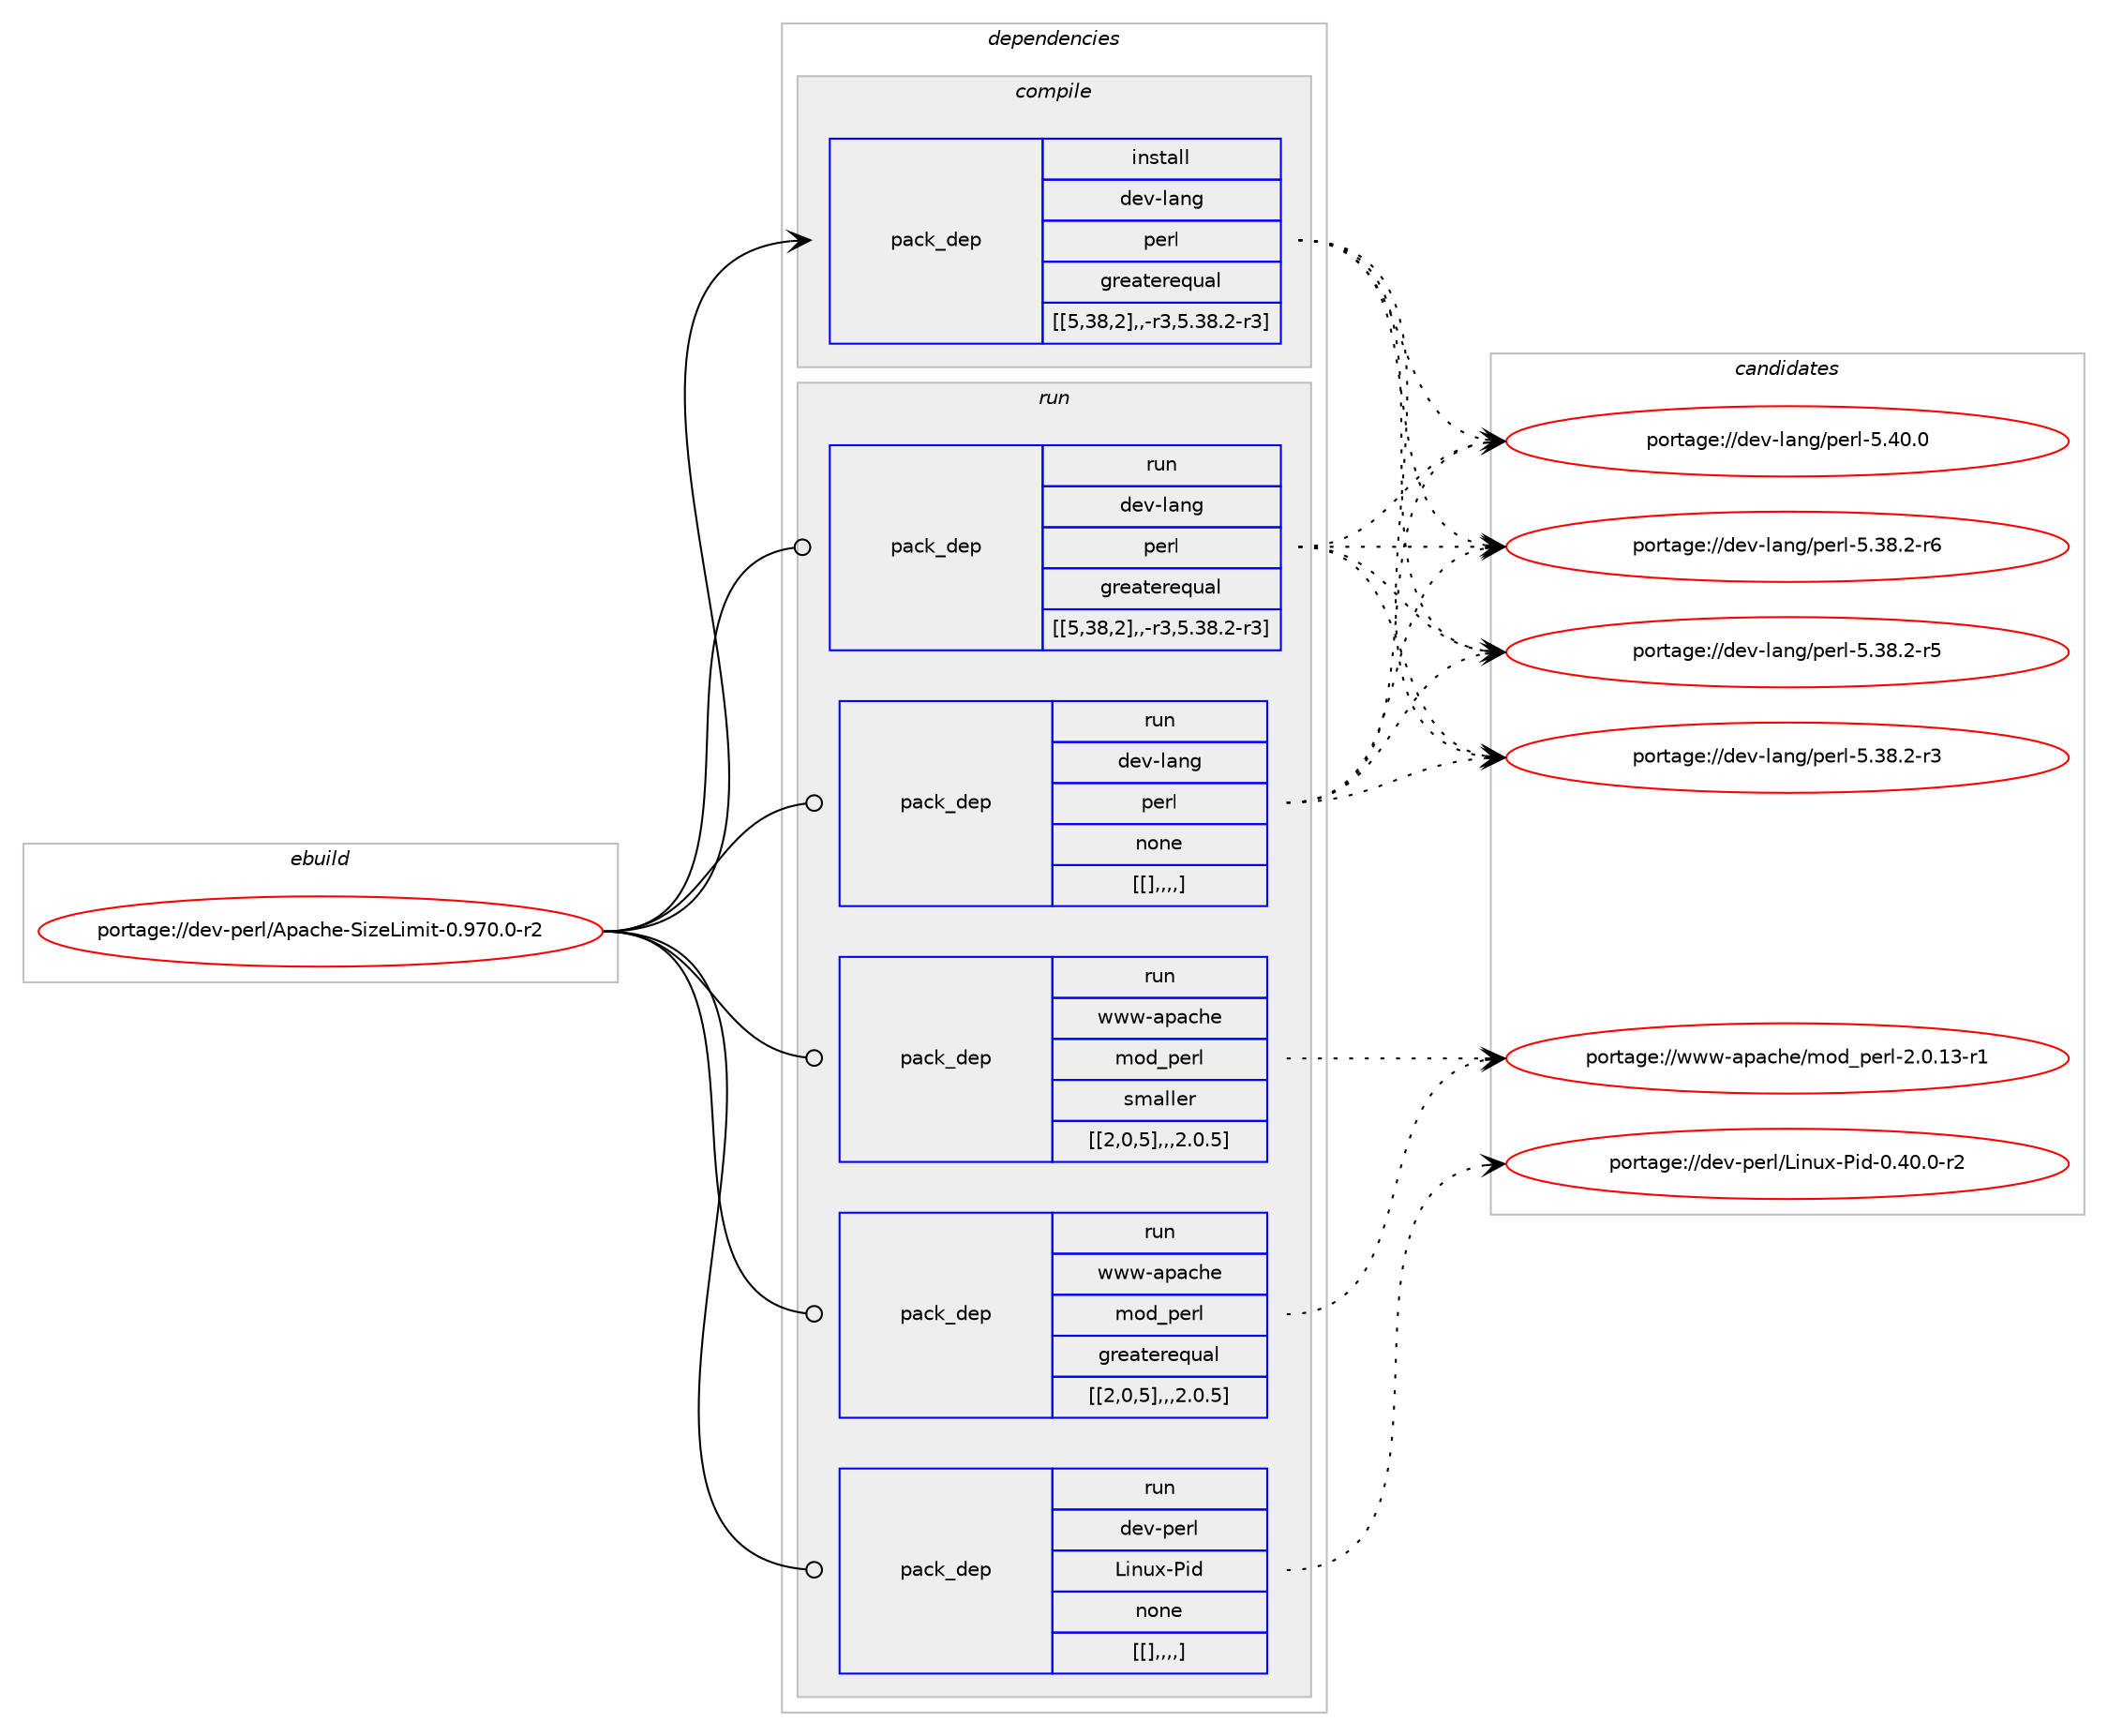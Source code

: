 digraph prolog {

# *************
# Graph options
# *************

newrank=true;
concentrate=true;
compound=true;
graph [rankdir=LR,fontname=Helvetica,fontsize=10,ranksep=1.5];#, ranksep=2.5, nodesep=0.2];
edge  [arrowhead=vee];
node  [fontname=Helvetica,fontsize=10];

# **********
# The ebuild
# **********

subgraph cluster_leftcol {
color=gray;
label=<<i>ebuild</i>>;
id [label="portage://dev-perl/Apache-SizeLimit-0.970.0-r2", color=red, width=4, href="../dev-perl/Apache-SizeLimit-0.970.0-r2.svg"];
}

# ****************
# The dependencies
# ****************

subgraph cluster_midcol {
color=gray;
label=<<i>dependencies</i>>;
subgraph cluster_compile {
fillcolor="#eeeeee";
style=filled;
label=<<i>compile</i>>;
subgraph pack95238 {
dependency126725 [label=<<TABLE BORDER="0" CELLBORDER="1" CELLSPACING="0" CELLPADDING="4" WIDTH="220"><TR><TD ROWSPAN="6" CELLPADDING="30">pack_dep</TD></TR><TR><TD WIDTH="110">install</TD></TR><TR><TD>dev-lang</TD></TR><TR><TD>perl</TD></TR><TR><TD>greaterequal</TD></TR><TR><TD>[[5,38,2],,-r3,5.38.2-r3]</TD></TR></TABLE>>, shape=none, color=blue];
}
id:e -> dependency126725:w [weight=20,style="solid",arrowhead="vee"];
}
subgraph cluster_compileandrun {
fillcolor="#eeeeee";
style=filled;
label=<<i>compile and run</i>>;
}
subgraph cluster_run {
fillcolor="#eeeeee";
style=filled;
label=<<i>run</i>>;
subgraph pack95239 {
dependency126726 [label=<<TABLE BORDER="0" CELLBORDER="1" CELLSPACING="0" CELLPADDING="4" WIDTH="220"><TR><TD ROWSPAN="6" CELLPADDING="30">pack_dep</TD></TR><TR><TD WIDTH="110">run</TD></TR><TR><TD>dev-lang</TD></TR><TR><TD>perl</TD></TR><TR><TD>greaterequal</TD></TR><TR><TD>[[5,38,2],,-r3,5.38.2-r3]</TD></TR></TABLE>>, shape=none, color=blue];
}
id:e -> dependency126726:w [weight=20,style="solid",arrowhead="odot"];
subgraph pack95240 {
dependency126727 [label=<<TABLE BORDER="0" CELLBORDER="1" CELLSPACING="0" CELLPADDING="4" WIDTH="220"><TR><TD ROWSPAN="6" CELLPADDING="30">pack_dep</TD></TR><TR><TD WIDTH="110">run</TD></TR><TR><TD>dev-lang</TD></TR><TR><TD>perl</TD></TR><TR><TD>none</TD></TR><TR><TD>[[],,,,]</TD></TR></TABLE>>, shape=none, color=blue];
}
id:e -> dependency126727:w [weight=20,style="solid",arrowhead="odot"];
subgraph pack95241 {
dependency126728 [label=<<TABLE BORDER="0" CELLBORDER="1" CELLSPACING="0" CELLPADDING="4" WIDTH="220"><TR><TD ROWSPAN="6" CELLPADDING="30">pack_dep</TD></TR><TR><TD WIDTH="110">run</TD></TR><TR><TD>dev-perl</TD></TR><TR><TD>Linux-Pid</TD></TR><TR><TD>none</TD></TR><TR><TD>[[],,,,]</TD></TR></TABLE>>, shape=none, color=blue];
}
id:e -> dependency126728:w [weight=20,style="solid",arrowhead="odot"];
subgraph pack95242 {
dependency126729 [label=<<TABLE BORDER="0" CELLBORDER="1" CELLSPACING="0" CELLPADDING="4" WIDTH="220"><TR><TD ROWSPAN="6" CELLPADDING="30">pack_dep</TD></TR><TR><TD WIDTH="110">run</TD></TR><TR><TD>www-apache</TD></TR><TR><TD>mod_perl</TD></TR><TR><TD>greaterequal</TD></TR><TR><TD>[[2,0,5],,,2.0.5]</TD></TR></TABLE>>, shape=none, color=blue];
}
id:e -> dependency126729:w [weight=20,style="solid",arrowhead="odot"];
subgraph pack95243 {
dependency126730 [label=<<TABLE BORDER="0" CELLBORDER="1" CELLSPACING="0" CELLPADDING="4" WIDTH="220"><TR><TD ROWSPAN="6" CELLPADDING="30">pack_dep</TD></TR><TR><TD WIDTH="110">run</TD></TR><TR><TD>www-apache</TD></TR><TR><TD>mod_perl</TD></TR><TR><TD>smaller</TD></TR><TR><TD>[[2,0,5],,,2.0.5]</TD></TR></TABLE>>, shape=none, color=blue];
}
id:e -> dependency126730:w [weight=20,style="solid",arrowhead="odot"];
}
}

# **************
# The candidates
# **************

subgraph cluster_choices {
rank=same;
color=gray;
label=<<i>candidates</i>>;

subgraph choice95238 {
color=black;
nodesep=1;
choice10010111845108971101034711210111410845534652484648 [label="portage://dev-lang/perl-5.40.0", color=red, width=4,href="../dev-lang/perl-5.40.0.svg"];
choice100101118451089711010347112101114108455346515646504511454 [label="portage://dev-lang/perl-5.38.2-r6", color=red, width=4,href="../dev-lang/perl-5.38.2-r6.svg"];
choice100101118451089711010347112101114108455346515646504511453 [label="portage://dev-lang/perl-5.38.2-r5", color=red, width=4,href="../dev-lang/perl-5.38.2-r5.svg"];
choice100101118451089711010347112101114108455346515646504511451 [label="portage://dev-lang/perl-5.38.2-r3", color=red, width=4,href="../dev-lang/perl-5.38.2-r3.svg"];
dependency126725:e -> choice10010111845108971101034711210111410845534652484648:w [style=dotted,weight="100"];
dependency126725:e -> choice100101118451089711010347112101114108455346515646504511454:w [style=dotted,weight="100"];
dependency126725:e -> choice100101118451089711010347112101114108455346515646504511453:w [style=dotted,weight="100"];
dependency126725:e -> choice100101118451089711010347112101114108455346515646504511451:w [style=dotted,weight="100"];
}
subgraph choice95239 {
color=black;
nodesep=1;
choice10010111845108971101034711210111410845534652484648 [label="portage://dev-lang/perl-5.40.0", color=red, width=4,href="../dev-lang/perl-5.40.0.svg"];
choice100101118451089711010347112101114108455346515646504511454 [label="portage://dev-lang/perl-5.38.2-r6", color=red, width=4,href="../dev-lang/perl-5.38.2-r6.svg"];
choice100101118451089711010347112101114108455346515646504511453 [label="portage://dev-lang/perl-5.38.2-r5", color=red, width=4,href="../dev-lang/perl-5.38.2-r5.svg"];
choice100101118451089711010347112101114108455346515646504511451 [label="portage://dev-lang/perl-5.38.2-r3", color=red, width=4,href="../dev-lang/perl-5.38.2-r3.svg"];
dependency126726:e -> choice10010111845108971101034711210111410845534652484648:w [style=dotted,weight="100"];
dependency126726:e -> choice100101118451089711010347112101114108455346515646504511454:w [style=dotted,weight="100"];
dependency126726:e -> choice100101118451089711010347112101114108455346515646504511453:w [style=dotted,weight="100"];
dependency126726:e -> choice100101118451089711010347112101114108455346515646504511451:w [style=dotted,weight="100"];
}
subgraph choice95240 {
color=black;
nodesep=1;
choice10010111845108971101034711210111410845534652484648 [label="portage://dev-lang/perl-5.40.0", color=red, width=4,href="../dev-lang/perl-5.40.0.svg"];
choice100101118451089711010347112101114108455346515646504511454 [label="portage://dev-lang/perl-5.38.2-r6", color=red, width=4,href="../dev-lang/perl-5.38.2-r6.svg"];
choice100101118451089711010347112101114108455346515646504511453 [label="portage://dev-lang/perl-5.38.2-r5", color=red, width=4,href="../dev-lang/perl-5.38.2-r5.svg"];
choice100101118451089711010347112101114108455346515646504511451 [label="portage://dev-lang/perl-5.38.2-r3", color=red, width=4,href="../dev-lang/perl-5.38.2-r3.svg"];
dependency126727:e -> choice10010111845108971101034711210111410845534652484648:w [style=dotted,weight="100"];
dependency126727:e -> choice100101118451089711010347112101114108455346515646504511454:w [style=dotted,weight="100"];
dependency126727:e -> choice100101118451089711010347112101114108455346515646504511453:w [style=dotted,weight="100"];
dependency126727:e -> choice100101118451089711010347112101114108455346515646504511451:w [style=dotted,weight="100"];
}
subgraph choice95241 {
color=black;
nodesep=1;
choice1001011184511210111410847761051101171204580105100454846524846484511450 [label="portage://dev-perl/Linux-Pid-0.40.0-r2", color=red, width=4,href="../dev-perl/Linux-Pid-0.40.0-r2.svg"];
dependency126728:e -> choice1001011184511210111410847761051101171204580105100454846524846484511450:w [style=dotted,weight="100"];
}
subgraph choice95242 {
color=black;
nodesep=1;
choice119119119459711297991041014710911110095112101114108455046484649514511449 [label="portage://www-apache/mod_perl-2.0.13-r1", color=red, width=4,href="../www-apache/mod_perl-2.0.13-r1.svg"];
dependency126729:e -> choice119119119459711297991041014710911110095112101114108455046484649514511449:w [style=dotted,weight="100"];
}
subgraph choice95243 {
color=black;
nodesep=1;
choice119119119459711297991041014710911110095112101114108455046484649514511449 [label="portage://www-apache/mod_perl-2.0.13-r1", color=red, width=4,href="../www-apache/mod_perl-2.0.13-r1.svg"];
dependency126730:e -> choice119119119459711297991041014710911110095112101114108455046484649514511449:w [style=dotted,weight="100"];
}
}

}
